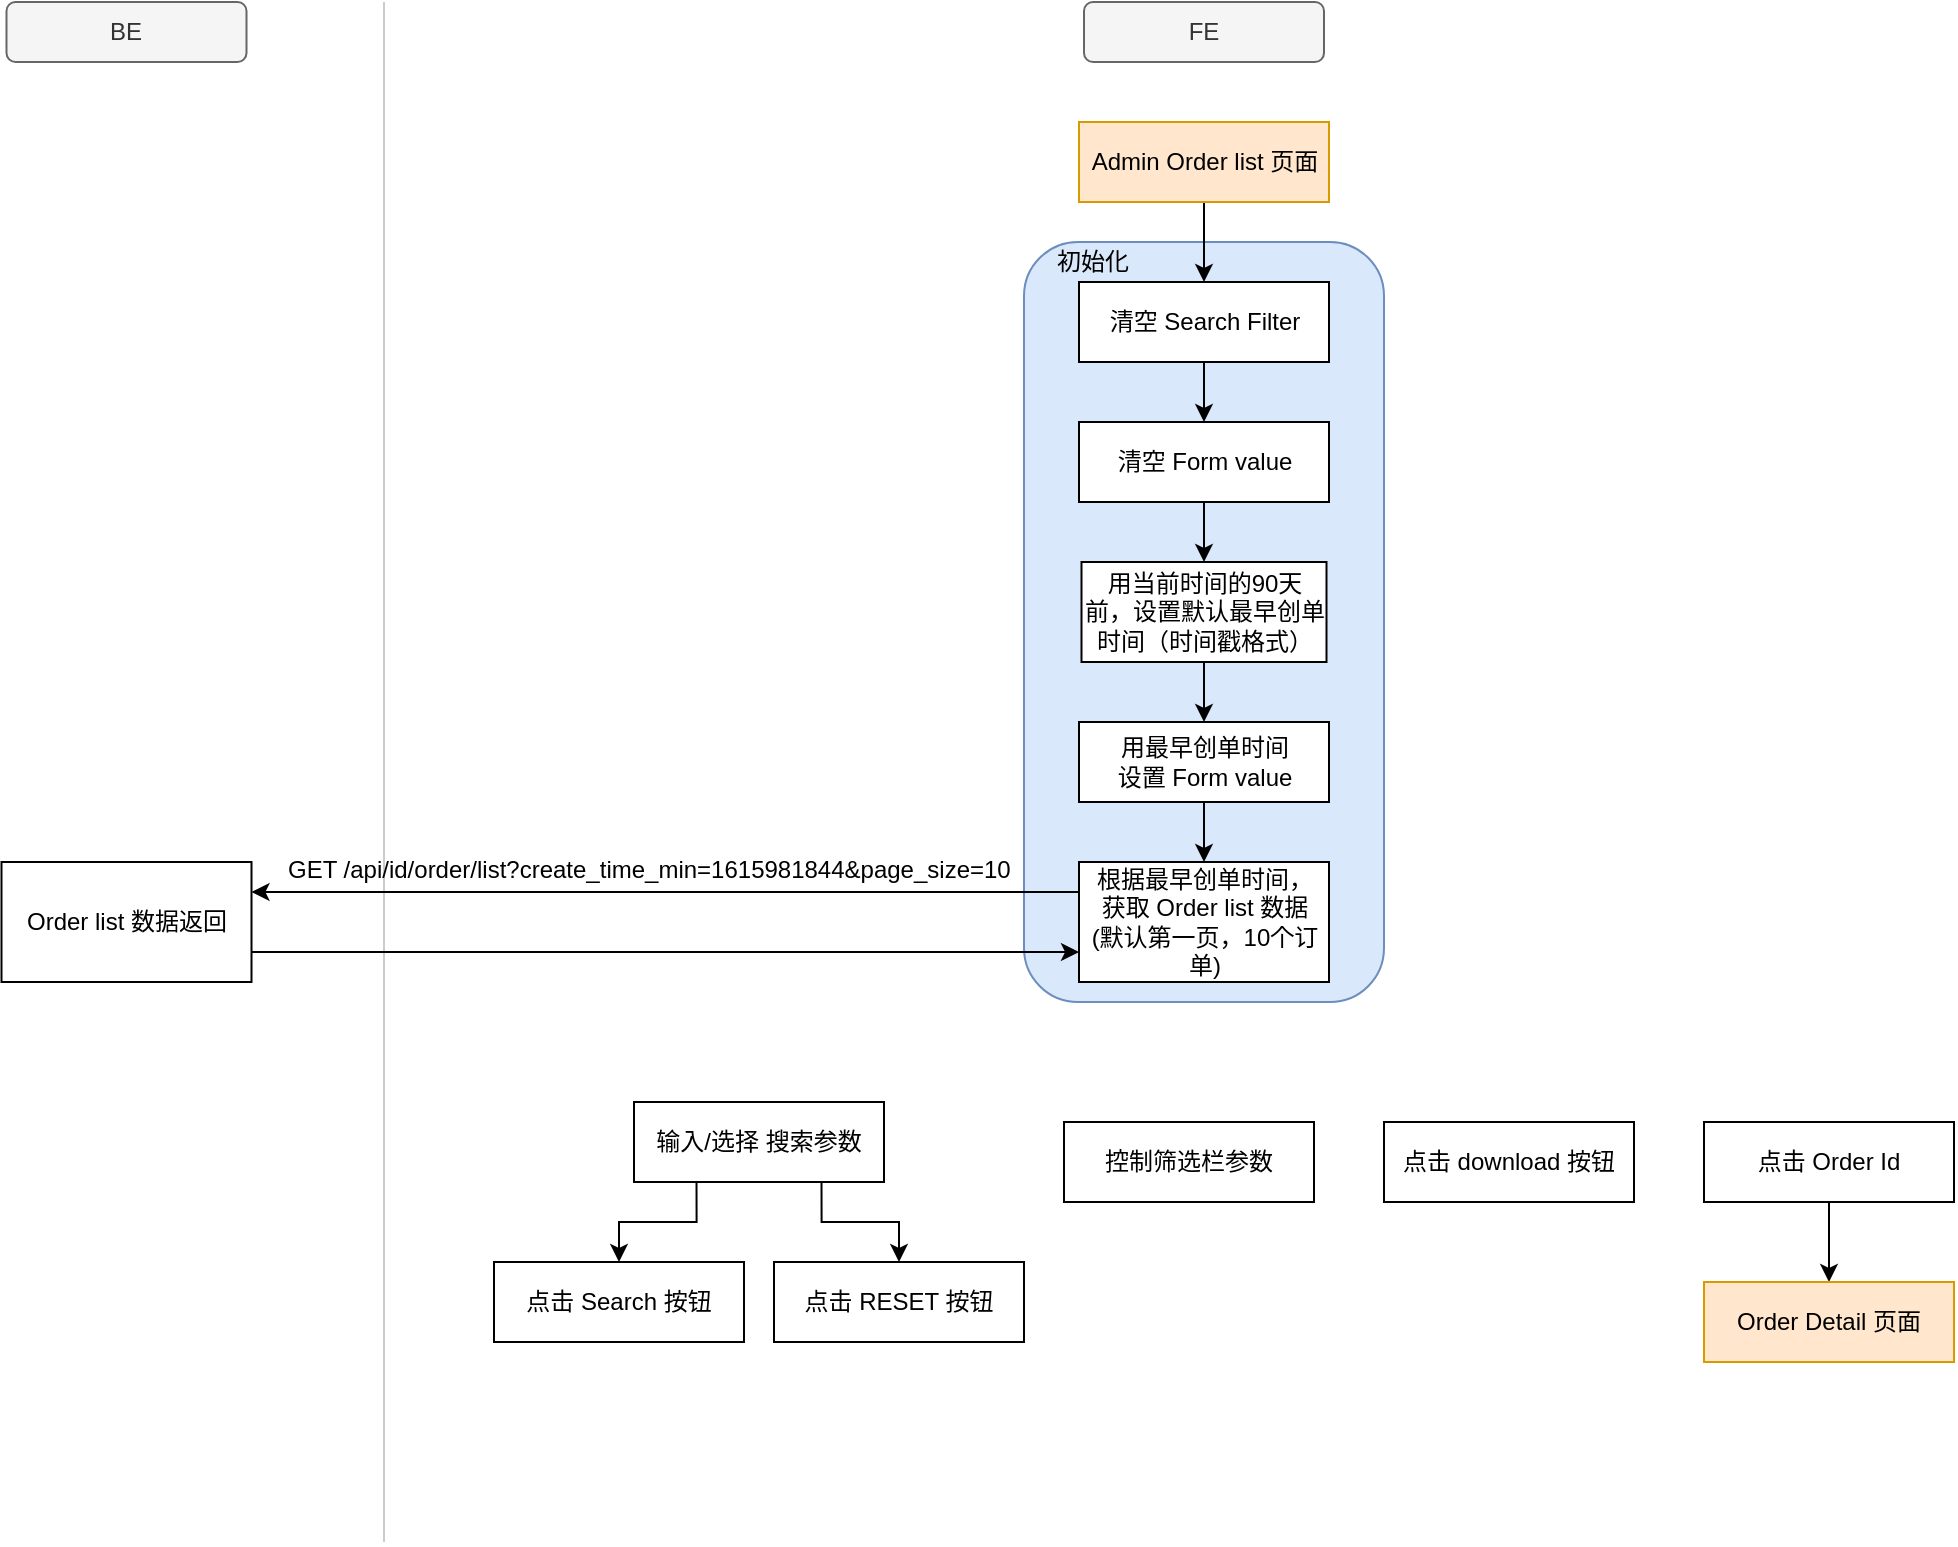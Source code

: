 <mxfile version="14.7.7" type="github" pages="2">
  <diagram id="CP2o8_vx9Uu4diZ9vyuc" name="order">
    <mxGraphModel dx="1188" dy="690" grid="1" gridSize="10" guides="1" tooltips="1" connect="1" arrows="1" fold="1" page="1" pageScale="1" pageWidth="900" pageHeight="1600" background="#ffffff" math="0" shadow="0">
      <root>
        <mxCell id="0" />
        <mxCell id="1" parent="0" />
        <mxCell id="9brnNJr44GSptBX_ziU5-130" value="" style="rounded=1;whiteSpace=wrap;html=1;fillColor=#dae8fc;strokeColor=#6c8ebf;" vertex="1" parent="1">
          <mxGeometry x="550" y="130" width="180" height="380" as="geometry" />
        </mxCell>
        <mxCell id="9brnNJr44GSptBX_ziU5-5" value="" style="endArrow=none;html=1;strokeColor=#CCCCCC;startArrow=none;" edge="1" parent="1">
          <mxGeometry width="50" height="50" relative="1" as="geometry">
            <mxPoint x="230" y="780" as="sourcePoint" />
            <mxPoint x="230" y="10" as="targetPoint" />
          </mxGeometry>
        </mxCell>
        <mxCell id="9brnNJr44GSptBX_ziU5-118" style="edgeStyle=orthogonalEdgeStyle;rounded=0;orthogonalLoop=1;jettySize=auto;html=1;exitX=0.5;exitY=1;exitDx=0;exitDy=0;entryX=0.5;entryY=0;entryDx=0;entryDy=0;" edge="1" parent="1" source="9brnNJr44GSptBX_ziU5-13" target="9brnNJr44GSptBX_ziU5-113">
          <mxGeometry relative="1" as="geometry" />
        </mxCell>
        <mxCell id="9brnNJr44GSptBX_ziU5-13" value="Admin Order list 页面" style="rounded=0;whiteSpace=wrap;html=1;fillColor=#ffe6cc;strokeColor=#d79b00;" vertex="1" parent="1">
          <mxGeometry x="577.5" y="70" width="125" height="40" as="geometry" />
        </mxCell>
        <mxCell id="9brnNJr44GSptBX_ziU5-29" value="BE" style="rounded=1;whiteSpace=wrap;html=1;fillColor=#f5f5f5;strokeColor=#666666;fontColor=#333333;" vertex="1" parent="1">
          <mxGeometry x="41.25" y="10" width="120" height="30" as="geometry" />
        </mxCell>
        <mxCell id="9brnNJr44GSptBX_ziU5-30" value="FE" style="rounded=1;whiteSpace=wrap;html=1;fillColor=#f5f5f5;strokeColor=#666666;fontColor=#333333;" vertex="1" parent="1">
          <mxGeometry x="580" y="10" width="120" height="30" as="geometry" />
        </mxCell>
        <mxCell id="9brnNJr44GSptBX_ziU5-132" style="edgeStyle=orthogonalEdgeStyle;rounded=0;orthogonalLoop=1;jettySize=auto;html=1;exitX=1;exitY=0.75;exitDx=0;exitDy=0;entryX=0;entryY=0.75;entryDx=0;entryDy=0;" edge="1" parent="1" source="9brnNJr44GSptBX_ziU5-111" target="9brnNJr44GSptBX_ziU5-116">
          <mxGeometry relative="1" as="geometry" />
        </mxCell>
        <mxCell id="9brnNJr44GSptBX_ziU5-111" value="Order list 数据返回&lt;br&gt;" style="rounded=0;whiteSpace=wrap;html=1;" vertex="1" parent="1">
          <mxGeometry x="38.75" y="440" width="125" height="60" as="geometry" />
        </mxCell>
        <mxCell id="9brnNJr44GSptBX_ziU5-119" style="edgeStyle=orthogonalEdgeStyle;rounded=0;orthogonalLoop=1;jettySize=auto;html=1;exitX=0.5;exitY=1;exitDx=0;exitDy=0;entryX=0.5;entryY=0;entryDx=0;entryDy=0;" edge="1" parent="1" source="9brnNJr44GSptBX_ziU5-113" target="9brnNJr44GSptBX_ziU5-114">
          <mxGeometry relative="1" as="geometry" />
        </mxCell>
        <mxCell id="9brnNJr44GSptBX_ziU5-113" value="清空 Search Filter" style="rounded=0;whiteSpace=wrap;html=1;" vertex="1" parent="1">
          <mxGeometry x="577.5" y="150" width="125" height="40" as="geometry" />
        </mxCell>
        <mxCell id="9brnNJr44GSptBX_ziU5-120" style="edgeStyle=orthogonalEdgeStyle;rounded=0;orthogonalLoop=1;jettySize=auto;html=1;exitX=0.5;exitY=1;exitDx=0;exitDy=0;entryX=0.5;entryY=0;entryDx=0;entryDy=0;" edge="1" parent="1" source="9brnNJr44GSptBX_ziU5-114" target="9brnNJr44GSptBX_ziU5-117">
          <mxGeometry relative="1" as="geometry" />
        </mxCell>
        <mxCell id="9brnNJr44GSptBX_ziU5-114" value="清空 Form value" style="rounded=0;whiteSpace=wrap;html=1;" vertex="1" parent="1">
          <mxGeometry x="577.5" y="220" width="125" height="40" as="geometry" />
        </mxCell>
        <mxCell id="9brnNJr44GSptBX_ziU5-122" style="edgeStyle=orthogonalEdgeStyle;rounded=0;orthogonalLoop=1;jettySize=auto;html=1;exitX=0.5;exitY=1;exitDx=0;exitDy=0;entryX=0.5;entryY=0;entryDx=0;entryDy=0;" edge="1" parent="1" source="9brnNJr44GSptBX_ziU5-115" target="9brnNJr44GSptBX_ziU5-116">
          <mxGeometry relative="1" as="geometry" />
        </mxCell>
        <mxCell id="9brnNJr44GSptBX_ziU5-115" value="用最早创单时间&lt;br&gt;设置 Form value" style="rounded=0;whiteSpace=wrap;html=1;" vertex="1" parent="1">
          <mxGeometry x="577.5" y="370" width="125" height="40" as="geometry" />
        </mxCell>
        <mxCell id="9brnNJr44GSptBX_ziU5-127" style="edgeStyle=orthogonalEdgeStyle;rounded=0;orthogonalLoop=1;jettySize=auto;html=1;exitX=0;exitY=0.25;exitDx=0;exitDy=0;entryX=1;entryY=0.25;entryDx=0;entryDy=0;" edge="1" parent="1" source="9brnNJr44GSptBX_ziU5-116" target="9brnNJr44GSptBX_ziU5-111">
          <mxGeometry relative="1" as="geometry" />
        </mxCell>
        <mxCell id="9brnNJr44GSptBX_ziU5-116" value="根据最早创单时间，&lt;br&gt;获取 Order list 数据&lt;br&gt;(默认第一页，10个订单)" style="rounded=0;whiteSpace=wrap;html=1;" vertex="1" parent="1">
          <mxGeometry x="577.5" y="440" width="125" height="60" as="geometry" />
        </mxCell>
        <mxCell id="9brnNJr44GSptBX_ziU5-128" style="edgeStyle=orthogonalEdgeStyle;rounded=0;orthogonalLoop=1;jettySize=auto;html=1;exitX=0.5;exitY=1;exitDx=0;exitDy=0;entryX=0.5;entryY=0;entryDx=0;entryDy=0;" edge="1" parent="1" source="9brnNJr44GSptBX_ziU5-117" target="9brnNJr44GSptBX_ziU5-115">
          <mxGeometry relative="1" as="geometry" />
        </mxCell>
        <mxCell id="9brnNJr44GSptBX_ziU5-117" value="用当前时间的90天前，设置默认最早创单时间（时间戳格式）" style="rounded=0;whiteSpace=wrap;html=1;" vertex="1" parent="1">
          <mxGeometry x="578.75" y="290" width="122.5" height="50" as="geometry" />
        </mxCell>
        <mxCell id="9brnNJr44GSptBX_ziU5-126" value="GET /api/id/order/list?create_time_min=1615981844&amp;amp;page_size=10" style="text;whiteSpace=wrap;html=1;" vertex="1" parent="1">
          <mxGeometry x="180" y="430" width="370" height="30" as="geometry" />
        </mxCell>
        <mxCell id="9brnNJr44GSptBX_ziU5-131" value="初始化" style="text;html=1;align=center;verticalAlign=middle;resizable=0;points=[];autosize=1;strokeColor=none;" vertex="1" parent="1">
          <mxGeometry x="558.75" y="130" width="50" height="20" as="geometry" />
        </mxCell>
        <mxCell id="9brnNJr44GSptBX_ziU5-142" style="edgeStyle=orthogonalEdgeStyle;rounded=0;orthogonalLoop=1;jettySize=auto;html=1;exitX=0.25;exitY=1;exitDx=0;exitDy=0;entryX=0.5;entryY=0;entryDx=0;entryDy=0;" edge="1" parent="1" source="9brnNJr44GSptBX_ziU5-133" target="9brnNJr44GSptBX_ziU5-134">
          <mxGeometry relative="1" as="geometry" />
        </mxCell>
        <mxCell id="9brnNJr44GSptBX_ziU5-143" style="edgeStyle=orthogonalEdgeStyle;rounded=0;orthogonalLoop=1;jettySize=auto;html=1;exitX=0.75;exitY=1;exitDx=0;exitDy=0;entryX=0.5;entryY=0;entryDx=0;entryDy=0;" edge="1" parent="1" source="9brnNJr44GSptBX_ziU5-133" target="9brnNJr44GSptBX_ziU5-135">
          <mxGeometry relative="1" as="geometry" />
        </mxCell>
        <mxCell id="9brnNJr44GSptBX_ziU5-133" value="输入/选择 搜索参数" style="rounded=0;whiteSpace=wrap;html=1;" vertex="1" parent="1">
          <mxGeometry x="355.0" y="560" width="125" height="40" as="geometry" />
        </mxCell>
        <mxCell id="9brnNJr44GSptBX_ziU5-134" value="点击 Search 按钮" style="rounded=0;whiteSpace=wrap;html=1;" vertex="1" parent="1">
          <mxGeometry x="285.0" y="640" width="125" height="40" as="geometry" />
        </mxCell>
        <mxCell id="9brnNJr44GSptBX_ziU5-135" value="点击 RESET 按钮" style="rounded=0;whiteSpace=wrap;html=1;" vertex="1" parent="1">
          <mxGeometry x="425.0" y="640" width="125" height="40" as="geometry" />
        </mxCell>
        <mxCell id="9brnNJr44GSptBX_ziU5-136" value="点击 download 按钮" style="rounded=0;whiteSpace=wrap;html=1;" vertex="1" parent="1">
          <mxGeometry x="730.0" y="570" width="125" height="40" as="geometry" />
        </mxCell>
        <mxCell id="9brnNJr44GSptBX_ziU5-141" style="edgeStyle=orthogonalEdgeStyle;rounded=0;orthogonalLoop=1;jettySize=auto;html=1;exitX=0.5;exitY=1;exitDx=0;exitDy=0;" edge="1" parent="1" source="9brnNJr44GSptBX_ziU5-137" target="9brnNJr44GSptBX_ziU5-139">
          <mxGeometry relative="1" as="geometry" />
        </mxCell>
        <mxCell id="9brnNJr44GSptBX_ziU5-137" value="点击 Order Id" style="rounded=0;whiteSpace=wrap;html=1;" vertex="1" parent="1">
          <mxGeometry x="890.0" y="570" width="125" height="40" as="geometry" />
        </mxCell>
        <mxCell id="9brnNJr44GSptBX_ziU5-140" value="控制筛选栏参数" style="rounded=0;whiteSpace=wrap;html=1;" vertex="1" parent="1">
          <mxGeometry x="570.0" y="570" width="125" height="40" as="geometry" />
        </mxCell>
        <mxCell id="9brnNJr44GSptBX_ziU5-139" value="Order Detail 页面" style="rounded=0;whiteSpace=wrap;html=1;fillColor=#ffe6cc;strokeColor=#d79b00;" vertex="1" parent="1">
          <mxGeometry x="890.0" y="650" width="125" height="40" as="geometry" />
        </mxCell>
      </root>
    </mxGraphModel>
  </diagram>
  <diagram id="faigWkIxLLZCqBUkPG64" name="refund">
    <mxGraphModel dx="1497" dy="946" grid="1" gridSize="10" guides="1" tooltips="1" connect="1" arrows="1" fold="1" page="1" pageScale="1" pageWidth="1100" pageHeight="850" math="0" shadow="0">
      <root>
        <mxCell id="c-_Oy_JnO4ktxAfhjKjm-0" />
        <mxCell id="c-_Oy_JnO4ktxAfhjKjm-1" parent="c-_Oy_JnO4ktxAfhjKjm-0" />
      </root>
    </mxGraphModel>
  </diagram>
</mxfile>

